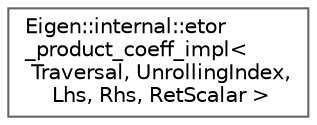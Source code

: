 digraph "Graphical Class Hierarchy"
{
 // LATEX_PDF_SIZE
  bgcolor="transparent";
  edge [fontname=Helvetica,fontsize=10,labelfontname=Helvetica,labelfontsize=10];
  node [fontname=Helvetica,fontsize=10,shape=box,height=0.2,width=0.4];
  rankdir="LR";
  Node0 [id="Node000000",label="Eigen::internal::etor\l_product_coeff_impl\<\l Traversal, UnrollingIndex,\l Lhs, Rhs, RetScalar \>",height=0.2,width=0.4,color="grey40", fillcolor="white", style="filled",URL="$structEigen_1_1internal_1_1etor__product__coeff__impl.html",tooltip=" "];
}
